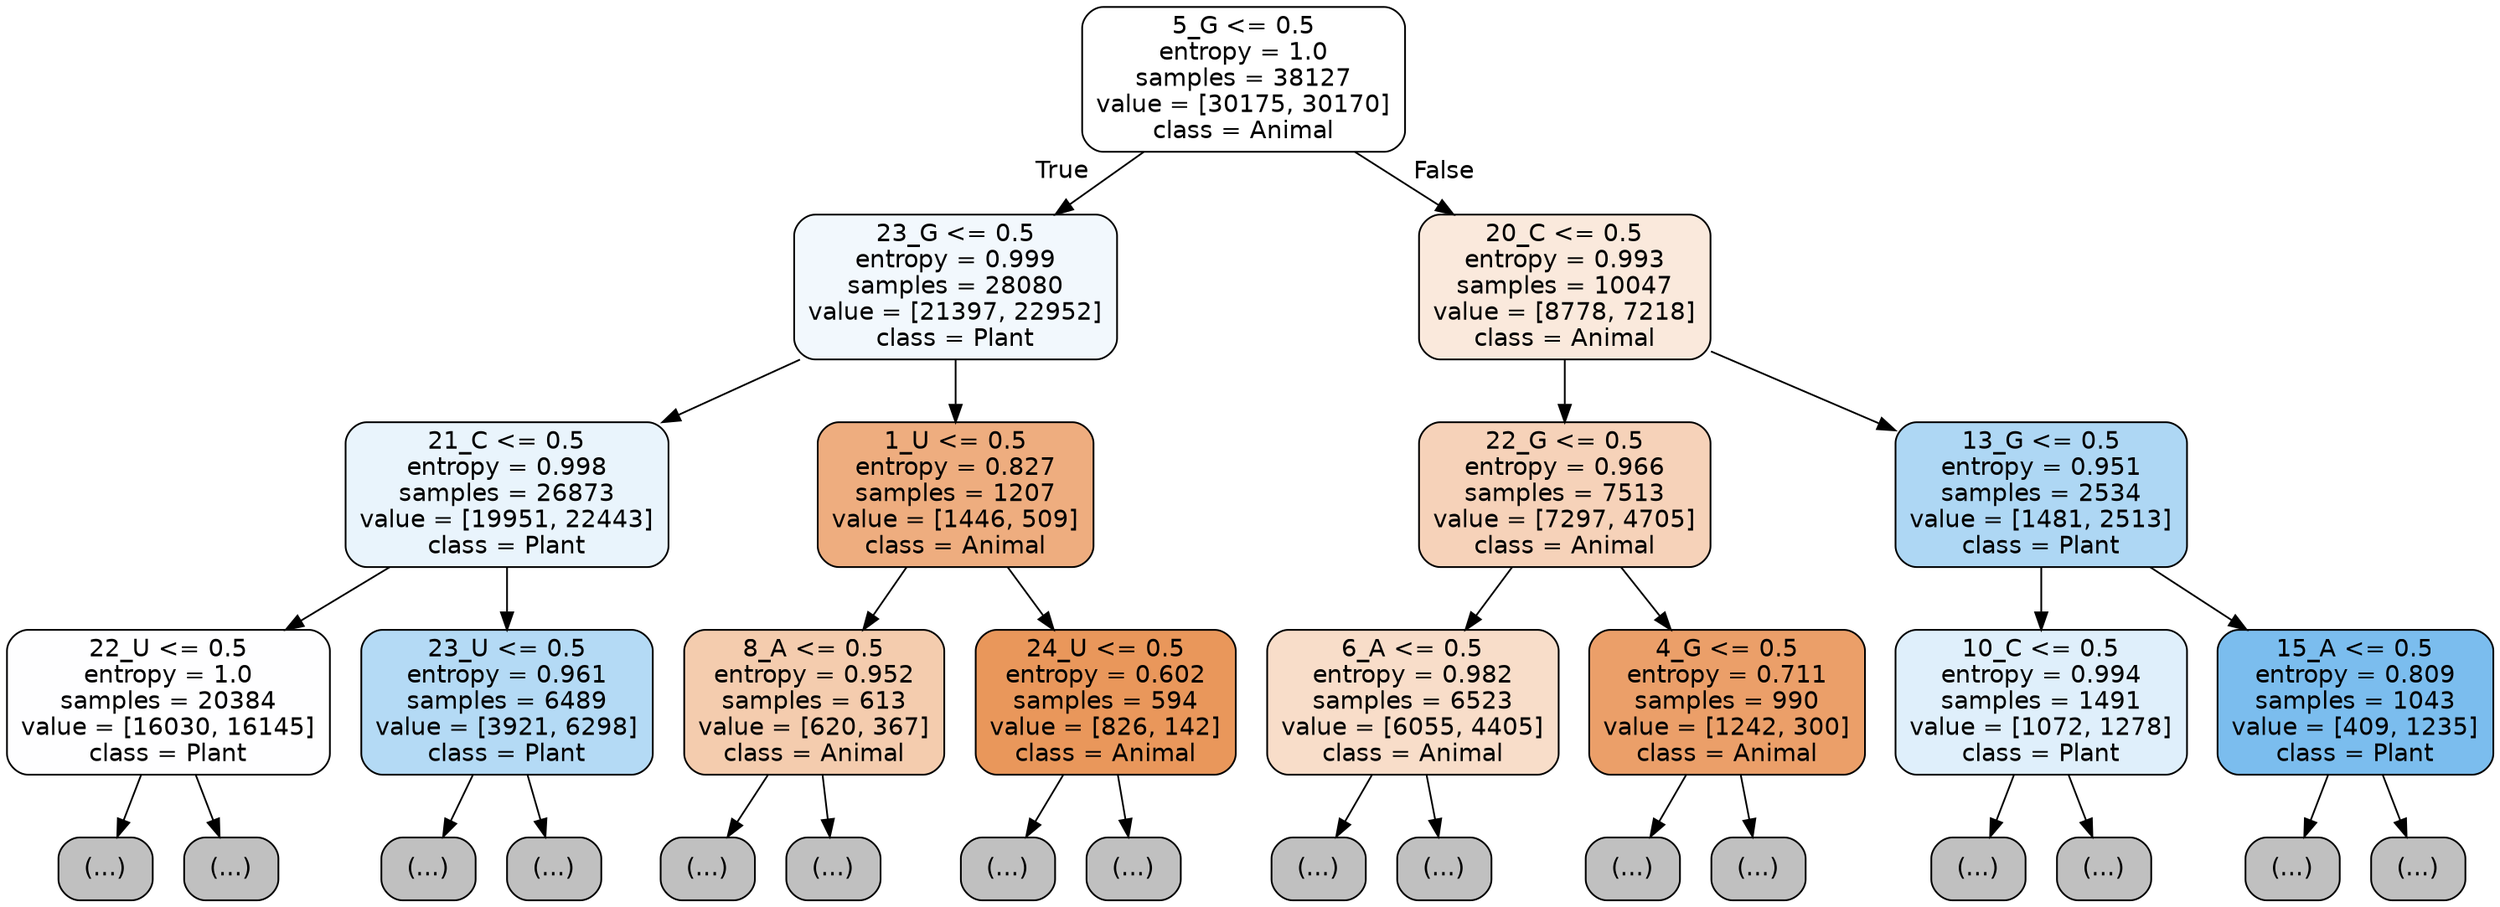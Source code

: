digraph Tree {
node [shape=box, style="filled, rounded", color="black", fontname="helvetica"] ;
edge [fontname="helvetica"] ;
0 [label="5_G <= 0.5\nentropy = 1.0\nsamples = 38127\nvalue = [30175, 30170]\nclass = Animal", fillcolor="#ffffff"] ;
1 [label="23_G <= 0.5\nentropy = 0.999\nsamples = 28080\nvalue = [21397, 22952]\nclass = Plant", fillcolor="#f2f8fd"] ;
0 -> 1 [labeldistance=2.5, labelangle=45, headlabel="True"] ;
2 [label="21_C <= 0.5\nentropy = 0.998\nsamples = 26873\nvalue = [19951, 22443]\nclass = Plant", fillcolor="#e9f4fc"] ;
1 -> 2 ;
3 [label="22_U <= 0.5\nentropy = 1.0\nsamples = 20384\nvalue = [16030, 16145]\nclass = Plant", fillcolor="#fefeff"] ;
2 -> 3 ;
4 [label="(...)", fillcolor="#C0C0C0"] ;
3 -> 4 ;
8205 [label="(...)", fillcolor="#C0C0C0"] ;
3 -> 8205 ;
9120 [label="23_U <= 0.5\nentropy = 0.961\nsamples = 6489\nvalue = [3921, 6298]\nclass = Plant", fillcolor="#b4daf5"] ;
2 -> 9120 ;
9121 [label="(...)", fillcolor="#C0C0C0"] ;
9120 -> 9121 ;
11476 [label="(...)", fillcolor="#C0C0C0"] ;
9120 -> 11476 ;
11583 [label="1_U <= 0.5\nentropy = 0.827\nsamples = 1207\nvalue = [1446, 509]\nclass = Animal", fillcolor="#eead7f"] ;
1 -> 11583 ;
11584 [label="8_A <= 0.5\nentropy = 0.952\nsamples = 613\nvalue = [620, 367]\nclass = Animal", fillcolor="#f4ccae"] ;
11583 -> 11584 ;
11585 [label="(...)", fillcolor="#C0C0C0"] ;
11584 -> 11585 ;
11802 [label="(...)", fillcolor="#C0C0C0"] ;
11584 -> 11802 ;
11873 [label="24_U <= 0.5\nentropy = 0.602\nsamples = 594\nvalue = [826, 142]\nclass = Animal", fillcolor="#e9975b"] ;
11583 -> 11873 ;
11874 [label="(...)", fillcolor="#C0C0C0"] ;
11873 -> 11874 ;
12039 [label="(...)", fillcolor="#C0C0C0"] ;
11873 -> 12039 ;
12074 [label="20_C <= 0.5\nentropy = 0.993\nsamples = 10047\nvalue = [8778, 7218]\nclass = Animal", fillcolor="#fae9dc"] ;
0 -> 12074 [labeldistance=2.5, labelangle=-45, headlabel="False"] ;
12075 [label="22_G <= 0.5\nentropy = 0.966\nsamples = 7513\nvalue = [7297, 4705]\nclass = Animal", fillcolor="#f6d2b9"] ;
12074 -> 12075 ;
12076 [label="6_A <= 0.5\nentropy = 0.982\nsamples = 6523\nvalue = [6055, 4405]\nclass = Animal", fillcolor="#f8ddc9"] ;
12075 -> 12076 ;
12077 [label="(...)", fillcolor="#C0C0C0"] ;
12076 -> 12077 ;
14494 [label="(...)", fillcolor="#C0C0C0"] ;
12076 -> 14494 ;
15447 [label="4_G <= 0.5\nentropy = 0.711\nsamples = 990\nvalue = [1242, 300]\nclass = Animal", fillcolor="#eb9f69"] ;
12075 -> 15447 ;
15448 [label="(...)", fillcolor="#C0C0C0"] ;
15447 -> 15448 ;
15685 [label="(...)", fillcolor="#C0C0C0"] ;
15447 -> 15685 ;
15776 [label="13_G <= 0.5\nentropy = 0.951\nsamples = 2534\nvalue = [1481, 2513]\nclass = Plant", fillcolor="#aed7f4"] ;
12074 -> 15776 ;
15777 [label="10_C <= 0.5\nentropy = 0.994\nsamples = 1491\nvalue = [1072, 1278]\nclass = Plant", fillcolor="#dfeffb"] ;
15776 -> 15777 ;
15778 [label="(...)", fillcolor="#C0C0C0"] ;
15777 -> 15778 ;
16293 [label="(...)", fillcolor="#C0C0C0"] ;
15777 -> 16293 ;
16420 [label="15_A <= 0.5\nentropy = 0.809\nsamples = 1043\nvalue = [409, 1235]\nclass = Plant", fillcolor="#7bbdee"] ;
15776 -> 16420 ;
16421 [label="(...)", fillcolor="#C0C0C0"] ;
16420 -> 16421 ;
16676 [label="(...)", fillcolor="#C0C0C0"] ;
16420 -> 16676 ;
}